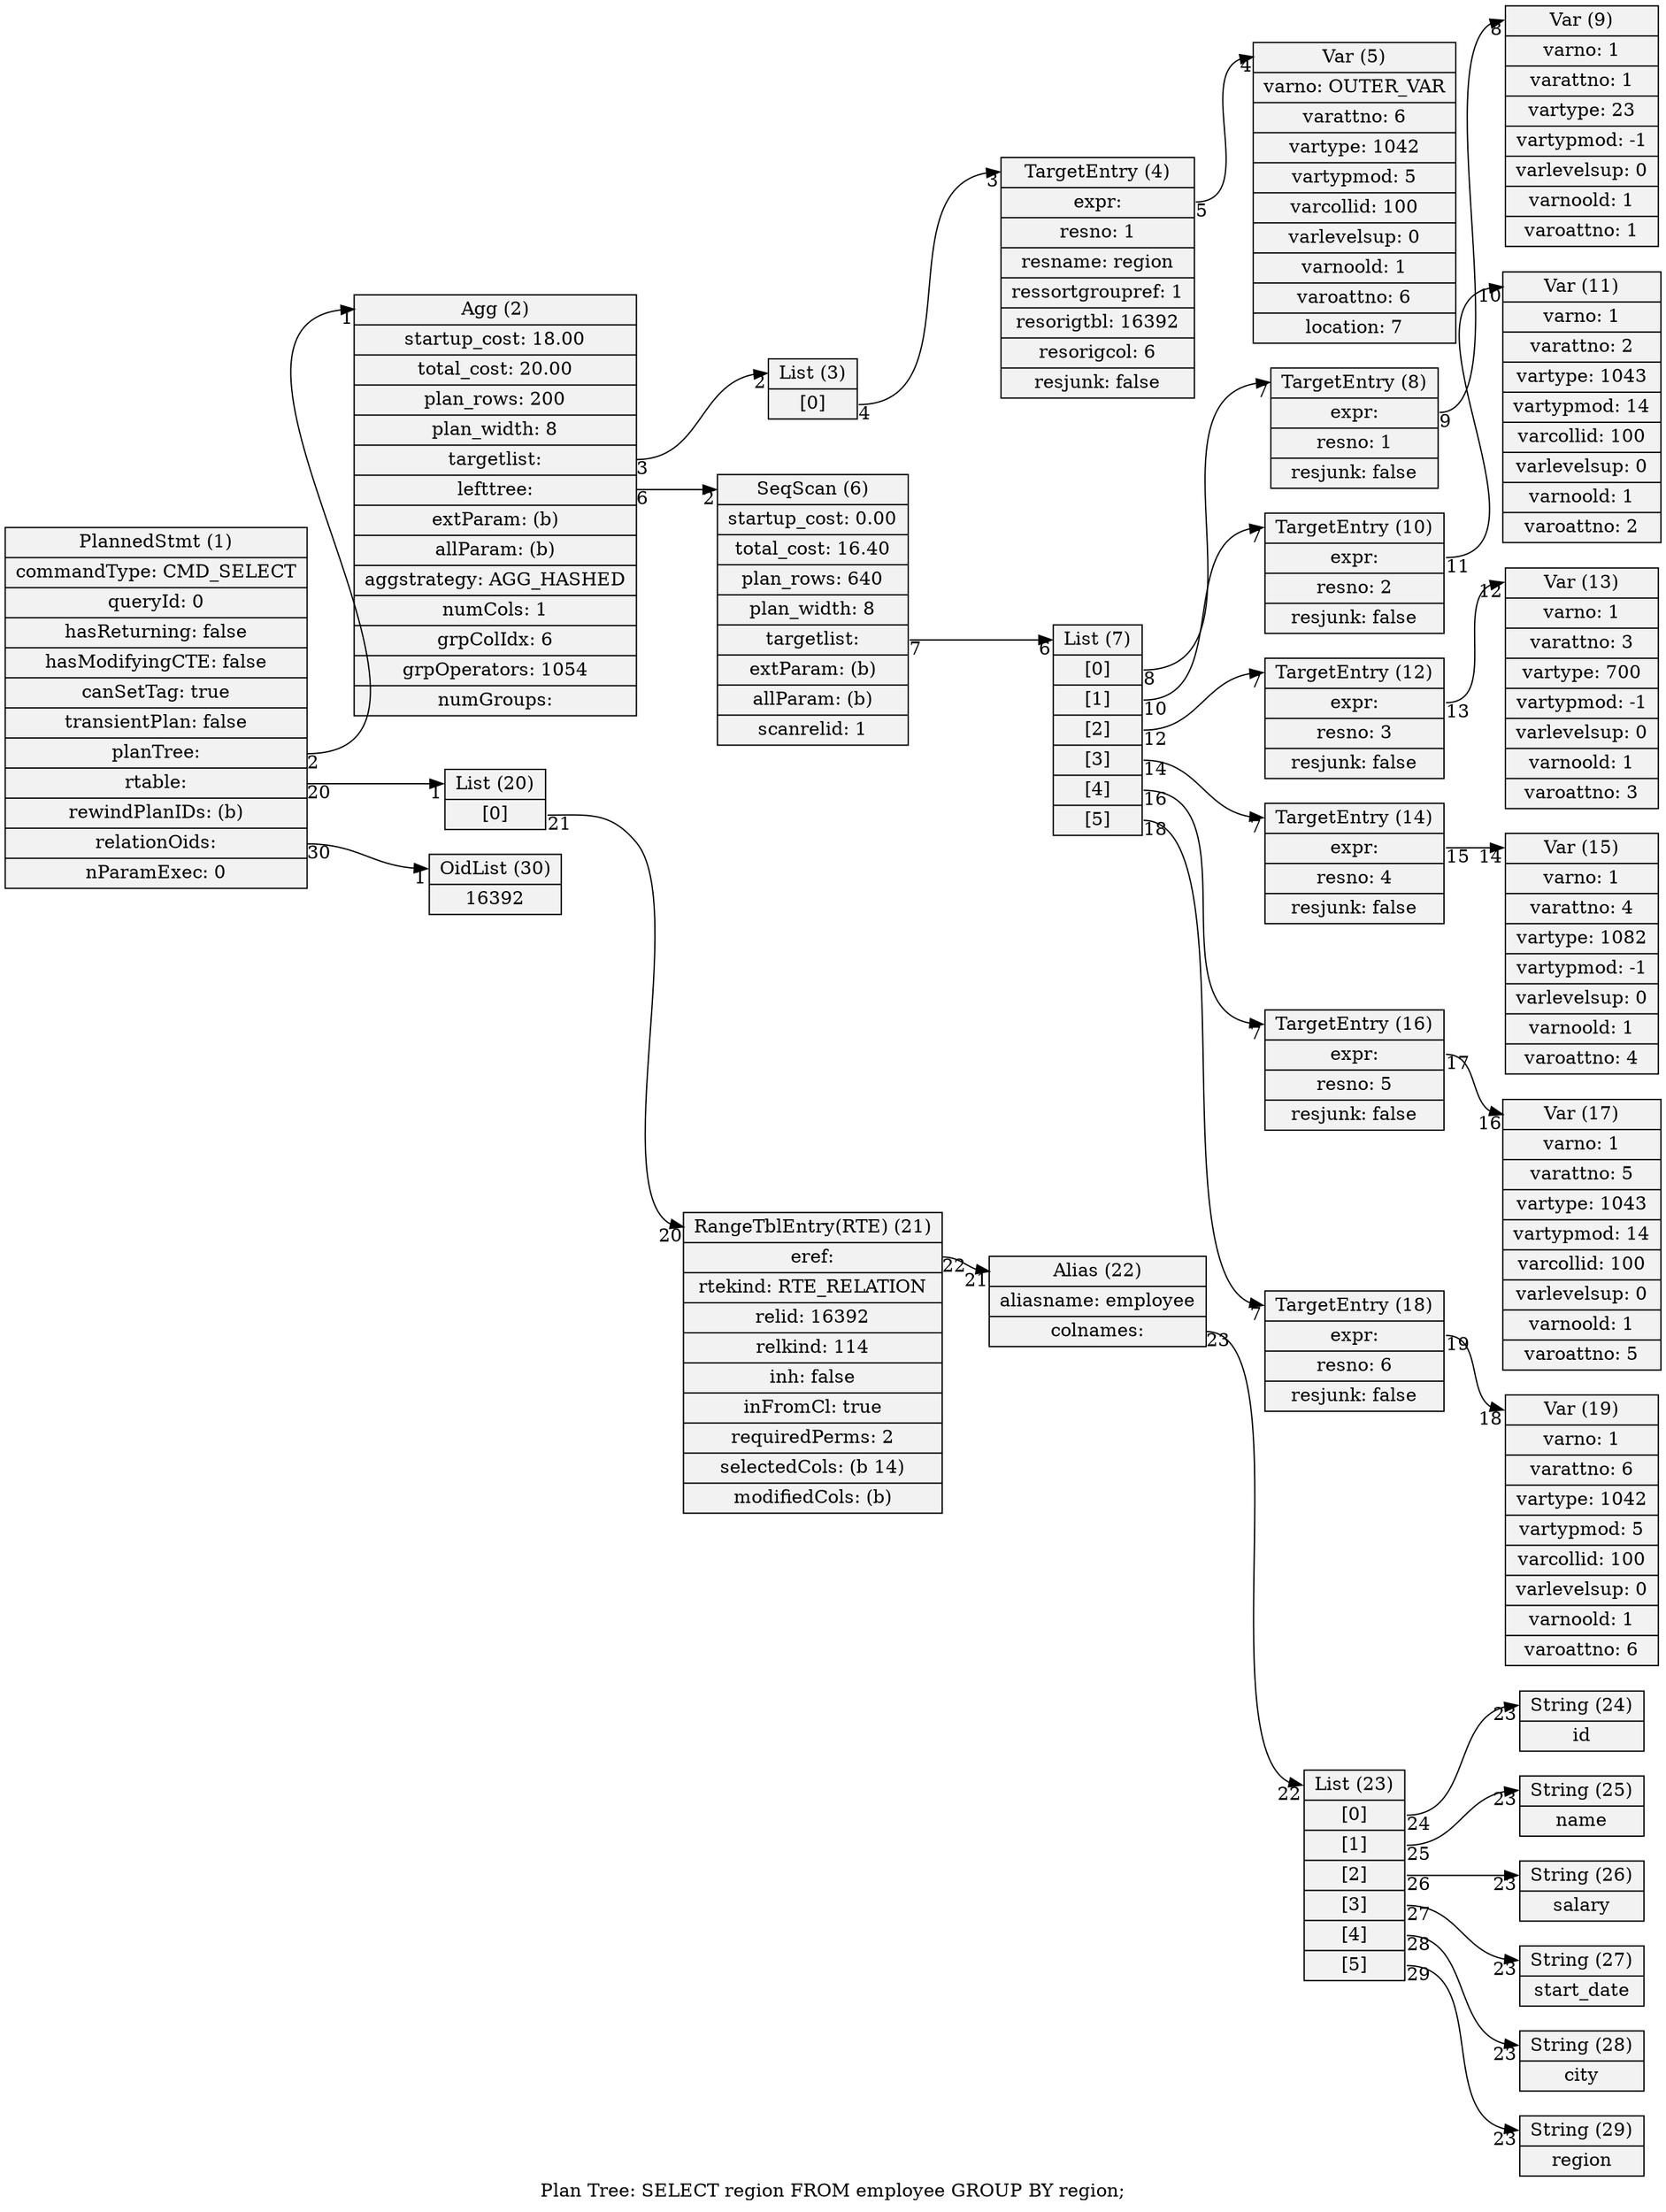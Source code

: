 digraph {
graph [rankdir = "LR", label = "Plan Tree: SELECT region FROM employee GROUP BY region;"]
node  [shape=record,style=filled,fillcolor=gray95]
edge  [arrowtail=empty]
21[label = "<head> RangeTblEntry(RTE) (21)|<eref> eref: |rtekind: RTE_RELATION|relid: 16392|relkind: 114|inh: false|inFromCl: true|requiredPerms: 2|selectedCols: (b 14)|modifiedCols: (b)"]
22[label = "<head> Alias (22)|aliasname: employee|<colnames> colnames: "]
6[label = "<head> SeqScan (6)|startup_cost: 0.00|total_cost: 16.40|plan_rows: 640|plan_width: 8|<targetlist> targetlist: |extParam: (b)|allParam: (b)|scanrelid: 1"]
24[label = "<head> String (24)|id"]
23[label = "<head> List (23)|<1> [0]|<2> [1]|<3> [2]|<4> [3]|<5> [4]|<6> [5]"]
25[label = "<head> String (25)|name"]
26[label = "<head> String (26)|salary"]
27[label = "<head> String (27)|start_date"]
28[label = "<head> String (28)|city"]
29[label = "<head> String (29)|region"]
2[label = "<head> Agg (2)|startup_cost: 18.00|total_cost: 20.00|plan_rows: 200|plan_width: 8|<targetlist> targetlist: |<lefttree> lefttree: |extParam: (b)|allParam: (b)|aggstrategy: AGG_HASHED|numCols: 1|grpColIdx: 6|grpOperators: 1054|numGroups: "]
1[label = "<head> PlannedStmt (1)|commandType: CMD_SELECT|queryId: 0|hasReturning: false|hasModifyingCTE: false|canSetTag: true|transientPlan: false|<planTree> planTree: |<rtable> rtable: |rewindPlanIDs: (b)|<relationOids> relationOids: |nParamExec: 0"]
8[label = "<head> TargetEntry (8)|<expr> expr: |resno: 1|resjunk: false"]
9[label = "<head> Var (9)|varno: 1|varattno: 1|vartype: 23|vartypmod: -1|varlevelsup: 0|varnoold: 1|varoattno: 1"]
7[label = "<head> List (7)|<1> [0]|<2> [1]|<3> [2]|<4> [3]|<5> [4]|<6> [5]"]
11[label = "<head> Var (11)|varno: 1|varattno: 2|vartype: 1043|vartypmod: 14|varcollid: 100|varlevelsup: 0|varnoold: 1|varoattno: 2"]
10[label = "<head> TargetEntry (10)|<expr> expr: |resno: 2|resjunk: false"]
13[label = "<head> Var (13)|varno: 1|varattno: 3|vartype: 700|vartypmod: -1|varlevelsup: 0|varnoold: 1|varoattno: 3"]
12[label = "<head> TargetEntry (12)|<expr> expr: |resno: 3|resjunk: false"]
15[label = "<head> Var (15)|varno: 1|varattno: 4|vartype: 1082|vartypmod: -1|varlevelsup: 0|varnoold: 1|varoattno: 4"]
14[label = "<head> TargetEntry (14)|<expr> expr: |resno: 4|resjunk: false"]
17[label = "<head> Var (17)|varno: 1|varattno: 5|vartype: 1043|vartypmod: 14|varcollid: 100|varlevelsup: 0|varnoold: 1|varoattno: 5"]
16[label = "<head> TargetEntry (16)|<expr> expr: |resno: 5|resjunk: false"]
19[label = "<head> Var (19)|varno: 1|varattno: 6|vartype: 1042|vartypmod: 5|varcollid: 100|varlevelsup: 0|varnoold: 1|varoattno: 6"]
18[label = "<head> TargetEntry (18)|<expr> expr: |resno: 6|resjunk: false"]
20[label = "<head> List (20)|<1> [0]"]
30[label = "<head> OidList (30)|16392 "]
5[label = "<head> Var (5)|varno: OUTER_VAR|varattno: 6|vartype: 1042|vartypmod: 5|varcollid: 100|varlevelsup: 0|varnoold: 1|varoattno: 6|location: 7"]
4[label = "<head> TargetEntry (4)|<expr> expr: |resno: 1|resname: region|ressortgroupref: 1|resorigtbl: 16392|resorigcol: 6|resjunk: false"]
3[label = "<head> List (3)|<1> [0]"]
1:planTree -> 2:head [headlabel = "1", taillabel = "2"]
1:relationOids -> 30:head [headlabel = "1", taillabel = "30"]
1:rtable -> 20:head [headlabel = "1", taillabel = "20"]
2:lefttree -> 6:head [headlabel = "2", taillabel = "6"]
2:targetlist -> 3:head [headlabel = "2", taillabel = "3"]
4:expr -> 5:head [headlabel = "4", taillabel = "5"]
6:targetlist -> 7:head [headlabel = "6", taillabel = "7"]
8:expr -> 9:head [headlabel = "8", taillabel = "9"]
10:expr -> 11:head [headlabel = "10", taillabel = "11"]
12:expr -> 13:head [headlabel = "12", taillabel = "13"]
14:expr -> 15:head [headlabel = "14", taillabel = "15"]
16:expr -> 17:head [headlabel = "16", taillabel = "17"]
18:expr -> 19:head [headlabel = "18", taillabel = "19"]
21:eref -> 22:head [headlabel = "21", taillabel = "22"]
22:colnames -> 23:head [headlabel = "22", taillabel = "23"]
3:1 -> 4:head [headlabel = "3", taillabel = "4"]
7:1 -> 8:head [headlabel = "7", taillabel = "8"]
7:2 -> 10:head [headlabel = "7", taillabel = "10"]
7:3 -> 12:head [headlabel = "7", taillabel = "12"]
7:4 -> 14:head [headlabel = "7", taillabel = "14"]
7:5 -> 16:head [headlabel = "7", taillabel = "16"]
7:6 -> 18:head [headlabel = "7", taillabel = "18"]
20:1 -> 21:head [headlabel = "20", taillabel = "21"]
23:1 -> 24:head [headlabel = "23", taillabel = "24"]
23:2 -> 25:head [headlabel = "23", taillabel = "25"]
23:3 -> 26:head [headlabel = "23", taillabel = "26"]
23:4 -> 27:head [headlabel = "23", taillabel = "27"]
23:5 -> 28:head [headlabel = "23", taillabel = "28"]
23:6 -> 29:head [headlabel = "23", taillabel = "29"]
}

